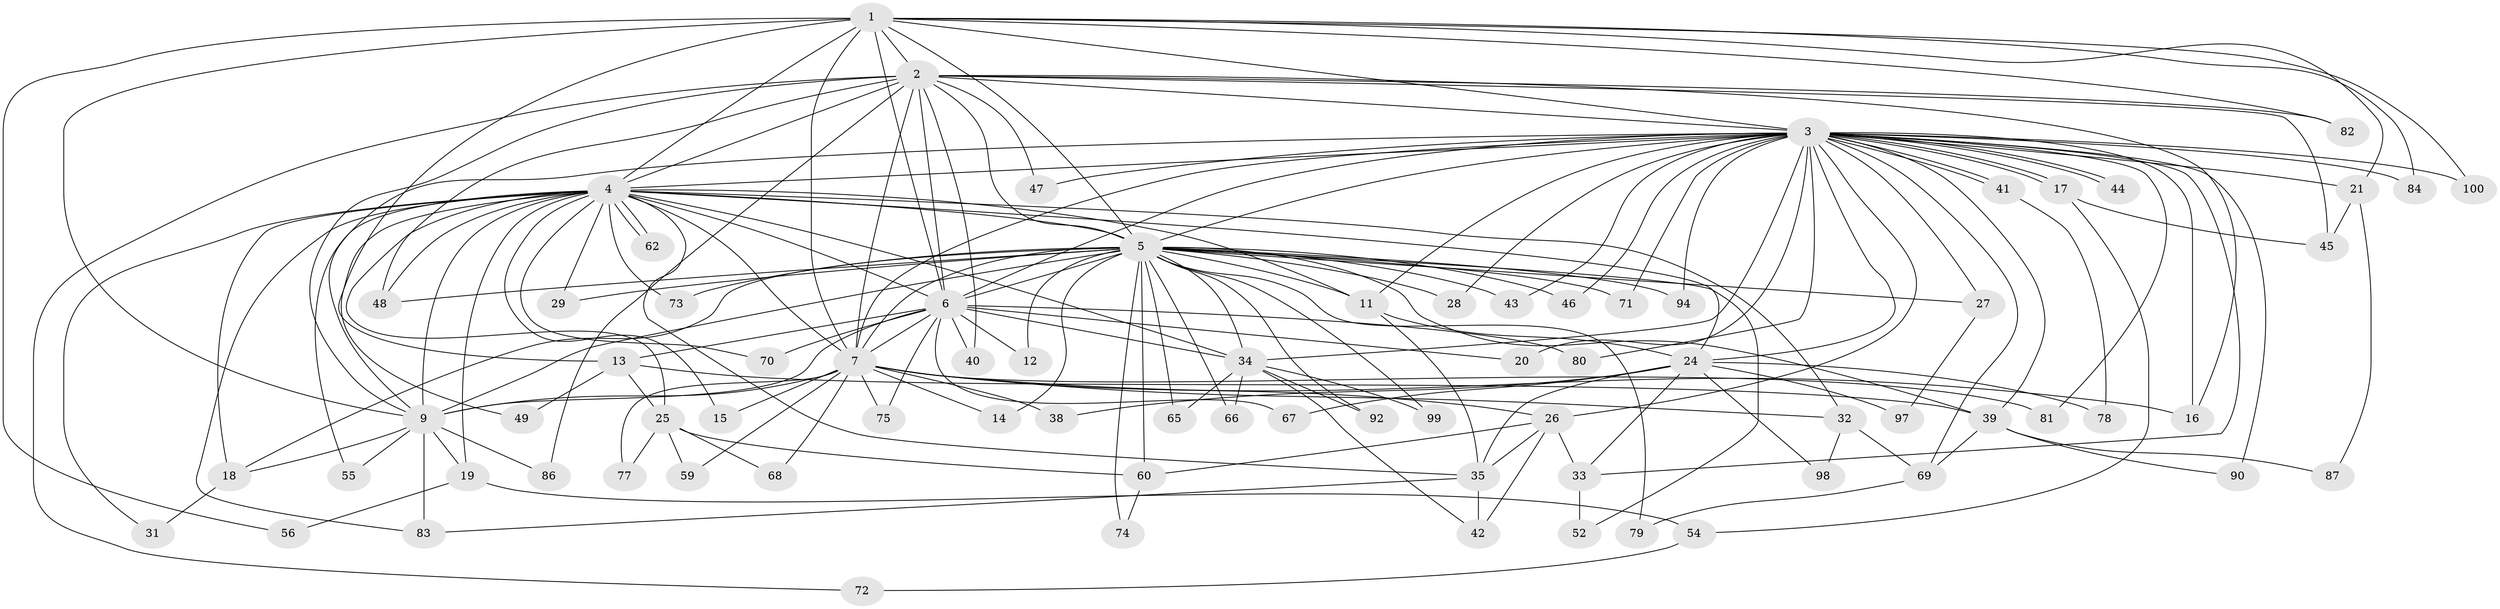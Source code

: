 // Generated by graph-tools (version 1.1) at 2025/51/02/27/25 19:51:42]
// undirected, 77 vertices, 182 edges
graph export_dot {
graph [start="1"]
  node [color=gray90,style=filled];
  1 [super="+22"];
  2 [super="+30"];
  3 [super="+85"];
  4 [super="+63"];
  5 [super="+8"];
  6 [super="+58"];
  7 [super="+64"];
  9 [super="+10"];
  11 [super="+103"];
  12;
  13;
  14 [super="+51"];
  15;
  16 [super="+37"];
  17 [super="+23"];
  18 [super="+53"];
  19;
  20;
  21;
  24 [super="+88"];
  25;
  26 [super="+89"];
  27;
  28;
  29;
  31;
  32 [super="+96"];
  33 [super="+95"];
  34 [super="+36"];
  35 [super="+101"];
  38;
  39 [super="+91"];
  40;
  41;
  42 [super="+57"];
  43;
  44;
  45 [super="+102"];
  46;
  47;
  48 [super="+50"];
  49;
  52;
  54;
  55;
  56;
  59;
  60 [super="+61"];
  62;
  65;
  66;
  67;
  68;
  69 [super="+76"];
  70;
  71;
  72;
  73;
  74;
  75;
  77;
  78;
  79;
  80;
  81;
  82;
  83 [super="+93"];
  84;
  86;
  87;
  90;
  92;
  94;
  97;
  98;
  99;
  100;
  1 -- 2;
  1 -- 3;
  1 -- 4;
  1 -- 5 [weight=2];
  1 -- 6;
  1 -- 7 [weight=2];
  1 -- 9 [weight=2];
  1 -- 13;
  1 -- 21;
  1 -- 56;
  1 -- 82;
  1 -- 100;
  1 -- 84;
  2 -- 3;
  2 -- 4;
  2 -- 5 [weight=2];
  2 -- 6;
  2 -- 7;
  2 -- 9 [weight=3];
  2 -- 16;
  2 -- 72;
  2 -- 82;
  2 -- 86;
  2 -- 48;
  2 -- 40;
  2 -- 45;
  2 -- 47;
  3 -- 4;
  3 -- 5 [weight=2];
  3 -- 6;
  3 -- 7 [weight=2];
  3 -- 9 [weight=2];
  3 -- 11;
  3 -- 17 [weight=2];
  3 -- 17;
  3 -- 20;
  3 -- 21;
  3 -- 24;
  3 -- 26;
  3 -- 27;
  3 -- 28;
  3 -- 34;
  3 -- 39;
  3 -- 41;
  3 -- 41;
  3 -- 43;
  3 -- 44;
  3 -- 44;
  3 -- 46;
  3 -- 47;
  3 -- 69;
  3 -- 71;
  3 -- 80;
  3 -- 81;
  3 -- 84;
  3 -- 90;
  3 -- 94;
  3 -- 100;
  3 -- 16;
  3 -- 33;
  4 -- 5 [weight=2];
  4 -- 6;
  4 -- 7;
  4 -- 9 [weight=2];
  4 -- 15;
  4 -- 19;
  4 -- 24;
  4 -- 25;
  4 -- 29;
  4 -- 31;
  4 -- 32 [weight=2];
  4 -- 48;
  4 -- 49;
  4 -- 55;
  4 -- 62;
  4 -- 62;
  4 -- 70;
  4 -- 73;
  4 -- 83;
  4 -- 34;
  4 -- 11;
  4 -- 35;
  4 -- 18;
  5 -- 6 [weight=3];
  5 -- 7 [weight=2];
  5 -- 9 [weight=4];
  5 -- 12;
  5 -- 14 [weight=2];
  5 -- 18;
  5 -- 39;
  5 -- 43;
  5 -- 46;
  5 -- 48;
  5 -- 66;
  5 -- 73;
  5 -- 74;
  5 -- 99;
  5 -- 65;
  5 -- 71;
  5 -- 11;
  5 -- 79;
  5 -- 27;
  5 -- 92;
  5 -- 28;
  5 -- 29;
  5 -- 94;
  5 -- 34;
  5 -- 52;
  5 -- 60;
  6 -- 7;
  6 -- 9 [weight=2];
  6 -- 12;
  6 -- 13;
  6 -- 20;
  6 -- 40;
  6 -- 67;
  6 -- 70;
  6 -- 75;
  6 -- 80;
  6 -- 34;
  7 -- 9 [weight=2];
  7 -- 15;
  7 -- 16 [weight=2];
  7 -- 26;
  7 -- 32;
  7 -- 38;
  7 -- 59;
  7 -- 68;
  7 -- 75;
  7 -- 81;
  7 -- 77;
  7 -- 14;
  9 -- 19;
  9 -- 83;
  9 -- 18;
  9 -- 86;
  9 -- 55;
  11 -- 35;
  11 -- 24;
  13 -- 25;
  13 -- 49;
  13 -- 39;
  17 -- 45;
  17 -- 54;
  18 -- 31;
  19 -- 54;
  19 -- 56;
  21 -- 45;
  21 -- 87;
  24 -- 33;
  24 -- 35;
  24 -- 38;
  24 -- 67;
  24 -- 78;
  24 -- 97;
  24 -- 98;
  25 -- 59;
  25 -- 68;
  25 -- 77;
  25 -- 60;
  26 -- 33;
  26 -- 42;
  26 -- 60;
  26 -- 35;
  27 -- 97;
  32 -- 69;
  32 -- 98;
  33 -- 52;
  34 -- 66;
  34 -- 92;
  34 -- 65;
  34 -- 99;
  34 -- 42;
  35 -- 42;
  35 -- 83;
  39 -- 69;
  39 -- 87;
  39 -- 90;
  41 -- 78;
  54 -- 72;
  60 -- 74;
  69 -- 79;
}
